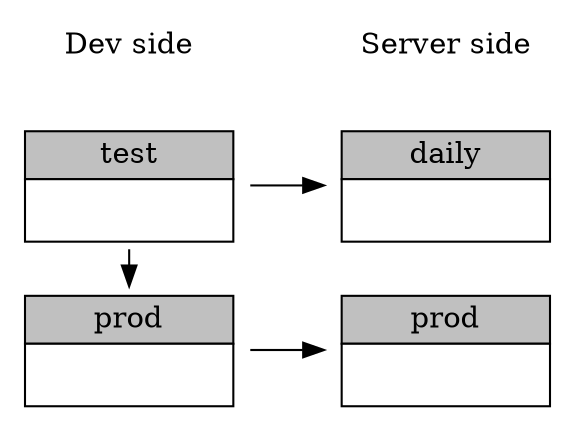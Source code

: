 digraph Simple {
  rankdir=LR
  node[shape="none"]
  
  "prod"[label=<<table border="0" cellborder="1" cellspacing="0" cellpadding="3">
                  <tr><td bgcolor="grey">prod</td></tr>
                  <tr><td bgcolor="white" width="100" height="30"></td></tr>
                </table>>
        ]
  "test"[label=<<table border="0" cellborder="1" cellspacing="0" cellpadding="3">
                  <tr><td bgcolor="grey">test</td></tr>
                  <tr><td bgcolor="white" width="100" height="30"></td></tr>
                </table>>
        ]
  "prds"[label=<<table border="0" cellborder="1" cellspacing="0" cellpadding="3">
                  <tr><td bgcolor="grey">prod</td></tr>
                  <tr><td bgcolor="white" width="100" height="30"></td></tr>
                </table>>
        ]
  "tsts"[label=<<table border="0" cellborder="1" cellspacing="0" cellpadding="3">
                  <tr><td bgcolor="grey">daily</td></tr>
                  <tr><td bgcolor="white" width="100" height="30"></td></tr>
                </table>>
        ]
        
  subgraph "cdev" {label="Dev side"
                           "prod";
                           "test";
                          }                
  subgraph "csrv" {label="Server side"
                           "prds";
                           "tsts";
                          }     
  {rank="same"; "Dev side"; "test"; "prod"}           
  {rank="same"; "Server side"; "tsts"; "prds"}

  "prod"->"prds"           
  "test"->"prod"
  "test"->"tsts"
}